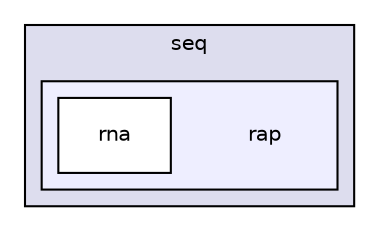digraph "java/broad/pda/seq/rap" {
  compound=true
  node [ fontsize="10", fontname="Helvetica"];
  edge [ labelfontsize="10", labelfontname="Helvetica"];
  subgraph clusterdir_40e28ab81d2798526c2fdce0497e5b74 {
    graph [ bgcolor="#ddddee", pencolor="black", label="seq" fontname="Helvetica", fontsize="10", URL="dir_40e28ab81d2798526c2fdce0497e5b74.html"]
  subgraph clusterdir_f319a9351526bf9df2b388f7d2ede6fa {
    graph [ bgcolor="#eeeeff", pencolor="black", label="" URL="dir_f319a9351526bf9df2b388f7d2ede6fa.html"];
    dir_f319a9351526bf9df2b388f7d2ede6fa [shape=plaintext label="rap"];
    dir_b915d7c00085c615cb7139bc07ba0e29 [shape=box label="rna" color="black" fillcolor="white" style="filled" URL="dir_b915d7c00085c615cb7139bc07ba0e29.html"];
  }
  }
}
